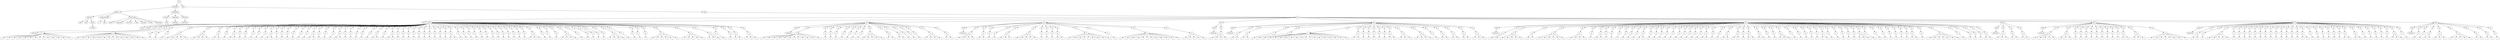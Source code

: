 digraph Tree {
	"t0" [label = "TEI"];
	"t1" [label = "teiHeader"];
	"t2" [label = "fileDesc"];
	"t3" [label = "titleStmt"];
	"t4" [label = "title"];
	"t5" [label = "title"];
	"t6" [label = "author"];
	"t7" [label = "surname"];
	"t8" [label = "publicationStmt"];
	"t9" [label = "p"];
	"t10" [label = "idno"];
	"t11" [label = "sourceDesc"];
	"t12" [label = "genre"];
	"t13" [label = "inspiration"];
	"t14" [label = "structure"];
	"t15" [label = "type"];
	"t16" [label = "periode"];
	"t17" [label = "taille"];
	"t18" [label = "permalien"];
	"t19" [label = "profileDesc"];
	"t20" [label = "creation"];
	"t21" [label = "date"];
	"t22" [label = "langUsage"];
	"t23" [label = "language"];
	"t24" [label = "textClass"];
	"t25" [label = "keywords"];
	"t26" [label = "term"];
	"t27" [label = "text"];
	"t28" [label = "body"];
	"t29" [label = "div1"];
	"t30" [label = "head"];
	"t31" [label = "div2"];
	"t32" [label = "head"];
	"t33" [label = "listPerson"];
	"t34" [label = "sp"];
	"t35" [label = "p"];
	"t36" [label = "s"];
	"t37" [label = "s"];
	"t38" [label = "s"];
	"t39" [label = "s"];
	"t40" [label = "s"];
	"t41" [label = "s"];
	"t42" [label = "s"];
	"t43" [label = "s"];
	"t44" [label = "s"];
	"t45" [label = "s"];
	"t46" [label = "s"];
	"t47" [label = "s"];
	"t48" [label = "s"];
	"t49" [label = "s"];
	"t50" [label = "sp"];
	"t51" [label = "p"];
	"t52" [label = "s"];
	"t53" [label = "s"];
	"t54" [label = "s"];
	"t55" [label = "s"];
	"t56" [label = "s"];
	"t57" [label = "s"];
	"t58" [label = "s"];
	"t59" [label = "s"];
	"t60" [label = "s"];
	"t61" [label = "s"];
	"t62" [label = "s"];
	"t63" [label = "s"];
	"t64" [label = "s"];
	"t65" [label = "s"];
	"t66" [label = "sp"];
	"t67" [label = "p"];
	"t68" [label = "s"];
	"t69" [label = "sp"];
	"t70" [label = "p"];
	"t71" [label = "s"];
	"t72" [label = "p"];
	"t73" [label = "s"];
	"t74" [label = "sp"];
	"t75" [label = "p"];
	"t76" [label = "s"];
	"t77" [label = "s"];
	"t78" [label = "s"];
	"t79" [label = "s"];
	"t80" [label = "s"];
	"t81" [label = "sp"];
	"t82" [label = "p"];
	"t83" [label = "s"];
	"t84" [label = "s"];
	"t85" [label = "s"];
	"t86" [label = "s"];
	"t87" [label = "sp"];
	"t88" [label = "p"];
	"t89" [label = "s"];
	"t90" [label = "s"];
	"t91" [label = "sp"];
	"t92" [label = "p"];
	"t93" [label = "s"];
	"t94" [label = "sp"];
	"t95" [label = "p"];
	"t96" [label = "s"];
	"t97" [label = "s"];
	"t98" [label = "sp"];
	"t99" [label = "p"];
	"t100" [label = "s"];
	"t101" [label = "sp"];
	"t102" [label = "p"];
	"t103" [label = "s"];
	"t104" [label = "sp"];
	"t105" [label = "p"];
	"t106" [label = "s"];
	"t107" [label = "sp"];
	"t108" [label = "p"];
	"t109" [label = "s"];
	"t110" [label = "sp"];
	"t111" [label = "p"];
	"t112" [label = "s"];
	"t113" [label = "sp"];
	"t114" [label = "p"];
	"t115" [label = "s"];
	"t116" [label = "s"];
	"t117" [label = "sp"];
	"t118" [label = "p"];
	"t119" [label = "s"];
	"t120" [label = "sp"];
	"t121" [label = "p"];
	"t122" [label = "s"];
	"t123" [label = "sp"];
	"t124" [label = "p"];
	"t125" [label = "s"];
	"t126" [label = "sp"];
	"t127" [label = "p"];
	"t128" [label = "s"];
	"t129" [label = "sp"];
	"t130" [label = "p"];
	"t131" [label = "s"];
	"t132" [label = "sp"];
	"t133" [label = "p"];
	"t134" [label = "s"];
	"t135" [label = "sp"];
	"t136" [label = "p"];
	"t137" [label = "s"];
	"t138" [label = "s"];
	"t139" [label = "sp"];
	"t140" [label = "p"];
	"t141" [label = "s"];
	"t142" [label = "sp"];
	"t143" [label = "p"];
	"t144" [label = "s"];
	"t145" [label = "sp"];
	"t146" [label = "p"];
	"t147" [label = "s"];
	"t148" [label = "sp"];
	"t149" [label = "p"];
	"t150" [label = "s"];
	"t151" [label = "s"];
	"t152" [label = "sp"];
	"t153" [label = "p"];
	"t154" [label = "s"];
	"t155" [label = "sp"];
	"t156" [label = "p"];
	"t157" [label = "s"];
	"t158" [label = "sp"];
	"t159" [label = "p"];
	"t160" [label = "s"];
	"t161" [label = "sp"];
	"t162" [label = "p"];
	"t163" [label = "s"];
	"t164" [label = "sp"];
	"t165" [label = "p"];
	"t166" [label = "s"];
	"t167" [label = "sp"];
	"t168" [label = "p"];
	"t169" [label = "s"];
	"t170" [label = "s"];
	"t171" [label = "sp"];
	"t172" [label = "p"];
	"t173" [label = "s"];
	"t174" [label = "sp"];
	"t175" [label = "p"];
	"t176" [label = "s"];
	"t177" [label = "s"];
	"t178" [label = "sp"];
	"t179" [label = "p"];
	"t180" [label = "s"];
	"t181" [label = "sp"];
	"t182" [label = "p"];
	"t183" [label = "s"];
	"t184" [label = "sp"];
	"t185" [label = "p"];
	"t186" [label = "s"];
	"t187" [label = "sp"];
	"t188" [label = "p"];
	"t189" [label = "s"];
	"t190" [label = "sp"];
	"t191" [label = "p"];
	"t192" [label = "s"];
	"t193" [label = "sp"];
	"t194" [label = "p"];
	"t195" [label = "s"];
	"t196" [label = "sp"];
	"t197" [label = "p"];
	"t198" [label = "s"];
	"t199" [label = "sp"];
	"t200" [label = "p"];
	"t201" [label = "s"];
	"t202" [label = "sp"];
	"t203" [label = "p"];
	"t204" [label = "s"];
	"t205" [label = "sp"];
	"t206" [label = "p"];
	"t207" [label = "s"];
	"t208" [label = "sp"];
	"t209" [label = "p"];
	"t210" [label = "s"];
	"t211" [label = "s"];
	"t212" [label = "sp"];
	"t213" [label = "p"];
	"t214" [label = "s"];
	"t215" [label = "sp"];
	"t216" [label = "p"];
	"t217" [label = "s"];
	"t218" [label = "sp"];
	"t219" [label = "p"];
	"t220" [label = "s"];
	"t221" [label = "sp"];
	"t222" [label = "p"];
	"t223" [label = "s"];
	"t224" [label = "sp"];
	"t225" [label = "p"];
	"t226" [label = "s"];
	"t227" [label = "sp"];
	"t228" [label = "p"];
	"t229" [label = "s"];
	"t230" [label = "sp"];
	"t231" [label = "p"];
	"t232" [label = "s"];
	"t233" [label = "sp"];
	"t234" [label = "p"];
	"t235" [label = "s"];
	"t236" [label = "sp"];
	"t237" [label = "p"];
	"t238" [label = "s"];
	"t239" [label = "sp"];
	"t240" [label = "p"];
	"t241" [label = "s"];
	"t242" [label = "sp"];
	"t243" [label = "p"];
	"t244" [label = "s"];
	"t245" [label = "sp"];
	"t246" [label = "p"];
	"t247" [label = "s"];
	"t248" [label = "sp"];
	"t249" [label = "p"];
	"t250" [label = "s"];
	"t251" [label = "sp"];
	"t252" [label = "p"];
	"t253" [label = "s"];
	"t254" [label = "s"];
	"t255" [label = "s"];
	"t256" [label = "sp"];
	"t257" [label = "p"];
	"t258" [label = "s"];
	"t259" [label = "sp"];
	"t260" [label = "p"];
	"t261" [label = "s"];
	"t262" [label = "sp"];
	"t263" [label = "p"];
	"t264" [label = "s"];
	"t265" [label = "sp"];
	"t266" [label = "p"];
	"t267" [label = "s"];
	"t268" [label = "s"];
	"t269" [label = "s"];
	"t270" [label = "s"];
	"t271" [label = "sp"];
	"t272" [label = "p"];
	"t273" [label = "s"];
	"t274" [label = "sp"];
	"t275" [label = "p"];
	"t276" [label = "s"];
	"t277" [label = "sp"];
	"t278" [label = "p"];
	"t279" [label = "s"];
	"t280" [label = "sp"];
	"t281" [label = "p"];
	"t282" [label = "s"];
	"t283" [label = "sp"];
	"t284" [label = "p"];
	"t285" [label = "s"];
	"t286" [label = "sp"];
	"t287" [label = "p"];
	"t288" [label = "s"];
	"t289" [label = "s"];
	"t290" [label = "s"];
	"t291" [label = "s"];
	"t292" [label = "sp"];
	"t293" [label = "p"];
	"t294" [label = "s"];
	"t295" [label = "sp"];
	"t296" [label = "p"];
	"t297" [label = "s"];
	"t298" [label = "sp"];
	"t299" [label = "p"];
	"t300" [label = "s"];
	"t301" [label = "sp"];
	"t302" [label = "p"];
	"t303" [label = "s"];
	"t304" [label = "sp"];
	"t305" [label = "p"];
	"t306" [label = "s"];
	"t307" [label = "s"];
	"t308" [label = "s"];
	"t309" [label = "s"];
	"t310" [label = "s"];
	"t311" [label = "s"];
	"t312" [label = "sp"];
	"t313" [label = "p"];
	"t314" [label = "s"];
	"t315" [label = "s"];
	"t316" [label = "s"];
	"t317" [label = "s"];
	"t318" [label = "s"];
	"t319" [label = "sp"];
	"t320" [label = "p"];
	"t321" [label = "s"];
	"t322" [label = "s"];
	"t323" [label = "s"];
	"t324" [label = "sp"];
	"t325" [label = "p"];
	"t326" [label = "s"];
	"t327" [label = "sp"];
	"t328" [label = "p"];
	"t329" [label = "s"];
	"t330" [label = "sp"];
	"t331" [label = "p"];
	"t332" [label = "s"];
	"t333" [label = "s"];
	"t334" [label = "sp"];
	"t335" [label = "p"];
	"t336" [label = "s"];
	"t337" [label = "s"];
	"t338" [label = "s"];
	"t339" [label = "div2"];
	"t340" [label = "head"];
	"t341" [label = "listPerson"];
	"t342" [label = "sp"];
	"t343" [label = "p"];
	"t344" [label = "s"];
	"t345" [label = "s"];
	"t346" [label = "s"];
	"t347" [label = "s"];
	"t348" [label = "s"];
	"t349" [label = "s"];
	"t350" [label = "s"];
	"t351" [label = "s"];
	"t352" [label = "s"];
	"t353" [label = "s"];
	"t354" [label = "s"];
	"t355" [label = "s"];
	"t356" [label = "sp"];
	"t357" [label = "p"];
	"t358" [label = "s"];
	"t359" [label = "sp"];
	"t360" [label = "p"];
	"t361" [label = "s"];
	"t362" [label = "sp"];
	"t363" [label = "p"];
	"t364" [label = "s"];
	"t365" [label = "sp"];
	"t366" [label = "p"];
	"t367" [label = "s"];
	"t368" [label = "sp"];
	"t369" [label = "p"];
	"t370" [label = "s"];
	"t371" [label = "sp"];
	"t372" [label = "p"];
	"t373" [label = "s"];
	"t374" [label = "sp"];
	"t375" [label = "p"];
	"t376" [label = "s"];
	"t377" [label = "sp"];
	"t378" [label = "p"];
	"t379" [label = "s"];
	"t380" [label = "s"];
	"t381" [label = "s"];
	"t382" [label = "s"];
	"t383" [label = "s"];
	"t384" [label = "sp"];
	"t385" [label = "p"];
	"t386" [label = "s"];
	"t387" [label = "s"];
	"t388" [label = "sp"];
	"t389" [label = "p"];
	"t390" [label = "s"];
	"t391" [label = "s"];
	"t392" [label = "sp"];
	"t393" [label = "p"];
	"t394" [label = "s"];
	"t395" [label = "sp"];
	"t396" [label = "p"];
	"t397" [label = "s"];
	"t398" [label = "sp"];
	"t399" [label = "p"];
	"t400" [label = "s"];
	"t401" [label = "sp"];
	"t402" [label = "p"];
	"t403" [label = "s"];
	"t404" [label = "s"];
	"t405" [label = "s"];
	"t406" [label = "s"];
	"t407" [label = "sp"];
	"t408" [label = "p"];
	"t409" [label = "s"];
	"t410" [label = "s"];
	"t411" [label = "div2"];
	"t412" [label = "head"];
	"t413" [label = "listPerson"];
	"t414" [label = "sp"];
	"t415" [label = "p"];
	"t416" [label = "s"];
	"t417" [label = "s"];
	"t418" [label = "s"];
	"t419" [label = "s"];
	"t420" [label = "sp"];
	"t421" [label = "p"];
	"t422" [label = "s"];
	"t423" [label = "s"];
	"t424" [label = "sp"];
	"t425" [label = "p"];
	"t426" [label = "s"];
	"t427" [label = "sp"];
	"t428" [label = "p"];
	"t429" [label = "s"];
	"t430" [label = "sp"];
	"t431" [label = "p"];
	"t432" [label = "s"];
	"t433" [label = "s"];
	"t434" [label = "s"];
	"t435" [label = "sp"];
	"t436" [label = "p"];
	"t437" [label = "s"];
	"t438" [label = "s"];
	"t439" [label = "s"];
	"t440" [label = "s"];
	"t441" [label = "s"];
	"t442" [label = "sp"];
	"t443" [label = "p"];
	"t444" [label = "s"];
	"t445" [label = "sp"];
	"t446" [label = "p"];
	"t447" [label = "s"];
	"t448" [label = "sp"];
	"t449" [label = "p"];
	"t450" [label = "s"];
	"t451" [label = "sp"];
	"t452" [label = "p"];
	"t453" [label = "s"];
	"t454" [label = "s"];
	"t455" [label = "sp"];
	"t456" [label = "p"];
	"t457" [label = "s"];
	"t458" [label = "s"];
	"t459" [label = "s"];
	"t460" [label = "s"];
	"t461" [label = "s"];
	"t462" [label = "s"];
	"t463" [label = "s"];
	"t464" [label = "s"];
	"t465" [label = "s"];
	"t466" [label = "sp"];
	"t467" [label = "p"];
	"t468" [label = "s"];
	"t469" [label = "sp"];
	"t470" [label = "p"];
	"t471" [label = "s"];
	"t472" [label = "s"];
	"t473" [label = "s"];
	"t474" [label = "s"];
	"t475" [label = "s"];
	"t476" [label = "s"];
	"t477" [label = "s"];
	"t478" [label = "s"];
	"t479" [label = "s"];
	"t480" [label = "s"];
	"t481" [label = "s"];
	"t482" [label = "s"];
	"t483" [label = "sp"];
	"t484" [label = "p"];
	"t485" [label = "s"];
	"t486" [label = "s"];
	"t487" [label = "s"];
	"t488" [label = "s"];
	"t489" [label = "s"];
	"t490" [label = "div2"];
	"t491" [label = "head"];
	"t492" [label = "listPerson"];
	"t493" [label = "sp"];
	"t494" [label = "p"];
	"t495" [label = "s"];
	"t496" [label = "s"];
	"t497" [label = "s"];
	"t498" [label = "s"];
	"t499" [label = "div2"];
	"t500" [label = "head"];
	"t501" [label = "listPerson"];
	"t502" [label = "sp"];
	"t503" [label = "p"];
	"t504" [label = "s"];
	"t505" [label = "s"];
	"t506" [label = "sp"];
	"t507" [label = "p"];
	"t508" [label = "s"];
	"t509" [label = "s"];
	"t510" [label = "sp"];
	"t511" [label = "p"];
	"t512" [label = "s"];
	"t513" [label = "sp"];
	"t514" [label = "p"];
	"t515" [label = "s"];
	"t516" [label = "sp"];
	"t517" [label = "p"];
	"t518" [label = "s"];
	"t519" [label = "s"];
	"t520" [label = "s"];
	"t521" [label = "s"];
	"t522" [label = "s"];
	"t523" [label = "s"];
	"t524" [label = "s"];
	"t525" [label = "s"];
	"t526" [label = "s"];
	"t527" [label = "s"];
	"t528" [label = "s"];
	"t529" [label = "s"];
	"t530" [label = "s"];
	"t531" [label = "s"];
	"t532" [label = "s"];
	"t533" [label = "s"];
	"t534" [label = "s"];
	"t535" [label = "sp"];
	"t536" [label = "p"];
	"t537" [label = "s"];
	"t538" [label = "s"];
	"t539" [label = "sp"];
	"t540" [label = "p"];
	"t541" [label = "s"];
	"t542" [label = "sp"];
	"t543" [label = "p"];
	"t544" [label = "s"];
	"t545" [label = "sp"];
	"t546" [label = "p"];
	"t547" [label = "s"];
	"t548" [label = "sp"];
	"t549" [label = "p"];
	"t550" [label = "s"];
	"t551" [label = "sp"];
	"t552" [label = "p"];
	"t553" [label = "s"];
	"t554" [label = "sp"];
	"t555" [label = "p"];
	"t556" [label = "s"];
	"t557" [label = "s"];
	"t558" [label = "sp"];
	"t559" [label = "p"];
	"t560" [label = "s"];
	"t561" [label = "s"];
	"t562" [label = "s"];
	"t563" [label = "sp"];
	"t564" [label = "p"];
	"t565" [label = "s"];
	"t566" [label = "s"];
	"t567" [label = "s"];
	"t568" [label = "s"];
	"t569" [label = "sp"];
	"t570" [label = "p"];
	"t571" [label = "s"];
	"t572" [label = "sp"];
	"t573" [label = "p"];
	"t574" [label = "s"];
	"t575" [label = "s"];
	"t576" [label = "sp"];
	"t577" [label = "p"];
	"t578" [label = "s"];
	"t579" [label = "s"];
	"t580" [label = "sp"];
	"t581" [label = "p"];
	"t582" [label = "s"];
	"t583" [label = "s"];
	"t584" [label = "sp"];
	"t585" [label = "p"];
	"t586" [label = "s"];
	"t587" [label = "s"];
	"t588" [label = "s"];
	"t589" [label = "div2"];
	"t590" [label = "head"];
	"t591" [label = "listPerson"];
	"t592" [label = "sp"];
	"t593" [label = "p"];
	"t594" [label = "s"];
	"t595" [label = "s"];
	"t596" [label = "sp"];
	"t597" [label = "p"];
	"t598" [label = "s"];
	"t599" [label = "s"];
	"t600" [label = "s"];
	"t601" [label = "s"];
	"t602" [label = "s"];
	"t603" [label = "sp"];
	"t604" [label = "p"];
	"t605" [label = "s"];
	"t606" [label = "s"];
	"t607" [label = "sp"];
	"t608" [label = "p"];
	"t609" [label = "s"];
	"t610" [label = "s"];
	"t611" [label = "s"];
	"t612" [label = "s"];
	"t613" [label = "s"];
	"t614" [label = "s"];
	"t615" [label = "sp"];
	"t616" [label = "p"];
	"t617" [label = "s"];
	"t618" [label = "s"];
	"t619" [label = "s"];
	"t620" [label = "s"];
	"t621" [label = "sp"];
	"t622" [label = "p"];
	"t623" [label = "s"];
	"t624" [label = "sp"];
	"t625" [label = "p"];
	"t626" [label = "s"];
	"t627" [label = "s"];
	"t628" [label = "sp"];
	"t629" [label = "p"];
	"t630" [label = "s"];
	"t631" [label = "sp"];
	"t632" [label = "p"];
	"t633" [label = "s"];
	"t634" [label = "sp"];
	"t635" [label = "p"];
	"t636" [label = "s"];
	"t637" [label = "sp"];
	"t638" [label = "p"];
	"t639" [label = "s"];
	"t640" [label = "sp"];
	"t641" [label = "p"];
	"t642" [label = "s"];
	"t643" [label = "sp"];
	"t644" [label = "p"];
	"t645" [label = "s"];
	"t646" [label = "sp"];
	"t647" [label = "p"];
	"t648" [label = "s"];
	"t649" [label = "s"];
	"t650" [label = "sp"];
	"t651" [label = "p"];
	"t652" [label = "s"];
	"t653" [label = "sp"];
	"t654" [label = "p"];
	"t655" [label = "s"];
	"t656" [label = "sp"];
	"t657" [label = "p"];
	"t658" [label = "s"];
	"t659" [label = "sp"];
	"t660" [label = "p"];
	"t661" [label = "s"];
	"t662" [label = "sp"];
	"t663" [label = "p"];
	"t664" [label = "s"];
	"t665" [label = "sp"];
	"t666" [label = "p"];
	"t667" [label = "s"];
	"t668" [label = "sp"];
	"t669" [label = "p"];
	"t670" [label = "s"];
	"t671" [label = "sp"];
	"t672" [label = "p"];
	"t673" [label = "s"];
	"t674" [label = "sp"];
	"t675" [label = "p"];
	"t676" [label = "s"];
	"t677" [label = "sp"];
	"t678" [label = "p"];
	"t679" [label = "s"];
	"t680" [label = "sp"];
	"t681" [label = "p"];
	"t682" [label = "s"];
	"t683" [label = "s"];
	"t684" [label = "sp"];
	"t685" [label = "p"];
	"t686" [label = "s"];
	"t687" [label = "sp"];
	"t688" [label = "p"];
	"t689" [label = "s"];
	"t690" [label = "sp"];
	"t691" [label = "p"];
	"t692" [label = "s"];
	"t693" [label = "s"];
	"t694" [label = "sp"];
	"t695" [label = "p"];
	"t696" [label = "s"];
	"t697" [label = "s"];
	"t698" [label = "sp"];
	"t699" [label = "p"];
	"t700" [label = "s"];
	"t701" [label = "sp"];
	"t702" [label = "p"];
	"t703" [label = "s"];
	"t704" [label = "s"];
	"t705" [label = "sp"];
	"t706" [label = "p"];
	"t707" [label = "s"];
	"t708" [label = "s"];
	"t709" [label = "sp"];
	"t710" [label = "p"];
	"t711" [label = "s"];
	"t712" [label = "sp"];
	"t713" [label = "p"];
	"t714" [label = "s"];
	"t715" [label = "sp"];
	"t716" [label = "p"];
	"t717" [label = "s"];
	"t718" [label = "s"];
	"t719" [label = "s"];
	"t720" [label = "sp"];
	"t721" [label = "p"];
	"t722" [label = "s"];
	"t723" [label = "sp"];
	"t724" [label = "p"];
	"t725" [label = "s"];
	"t726" [label = "sp"];
	"t727" [label = "p"];
	"t728" [label = "s"];
	"t729" [label = "sp"];
	"t730" [label = "p"];
	"t731" [label = "s"];
	"t732" [label = "sp"];
	"t733" [label = "p"];
	"t734" [label = "s"];
	"t735" [label = "sp"];
	"t736" [label = "p"];
	"t737" [label = "s"];
	"t738" [label = "s"];
	"t739" [label = "sp"];
	"t740" [label = "p"];
	"t741" [label = "s"];
	"t742" [label = "sp"];
	"t743" [label = "p"];
	"t744" [label = "s"];
	"t745" [label = "sp"];
	"t746" [label = "p"];
	"t747" [label = "s"];
	"t748" [label = "sp"];
	"t749" [label = "p"];
	"t750" [label = "s"];
	"t751" [label = "sp"];
	"t752" [label = "p"];
	"t753" [label = "s"];
	"t754" [label = "sp"];
	"t755" [label = "p"];
	"t756" [label = "s"];
	"t757" [label = "s"];
	"t758" [label = "s"];
	"t759" [label = "sp"];
	"t760" [label = "p"];
	"t761" [label = "s"];
	"t762" [label = "sp"];
	"t763" [label = "p"];
	"t764" [label = "s"];
	"t765" [label = "sp"];
	"t766" [label = "p"];
	"t767" [label = "s"];
	"t768" [label = "sp"];
	"t769" [label = "p"];
	"t770" [label = "s"];
	"t771" [label = "sp"];
	"t772" [label = "p"];
	"t773" [label = "s"];
	"t774" [label = "sp"];
	"t775" [label = "p"];
	"t776" [label = "s"];
	"t777" [label = "sp"];
	"t778" [label = "p"];
	"t779" [label = "s"];
	"t780" [label = "sp"];
	"t781" [label = "p"];
	"t782" [label = "s"];
	"t783" [label = "s"];
	"t784" [label = "sp"];
	"t785" [label = "p"];
	"t786" [label = "s"];
	"t787" [label = "sp"];
	"t788" [label = "p"];
	"t789" [label = "s"];
	"t790" [label = "s"];
	"t791" [label = "s"];
	"t792" [label = "s"];
	"t793" [label = "s"];
	"t794" [label = "s"];
	"t795" [label = "s"];
	"t796" [label = "sp"];
	"t797" [label = "p"];
	"t798" [label = "s"];
	"t799" [label = "sp"];
	"t800" [label = "p"];
	"t801" [label = "s"];
	"t802" [label = "sp"];
	"t803" [label = "p"];
	"t804" [label = "s"];
	"t805" [label = "sp"];
	"t806" [label = "p"];
	"t807" [label = "s"];
	"t808" [label = "sp"];
	"t809" [label = "p"];
	"t810" [label = "s"];
	"t811" [label = "s"];
	"t812" [label = "div2"];
	"t813" [label = "head"];
	"t814" [label = "listPerson"];
	"t815" [label = "sp"];
	"t816" [label = "p"];
	"t817" [label = "s"];
	"t818" [label = "s"];
	"t819" [label = "s"];
	"t820" [label = "sp"];
	"t821" [label = "p"];
	"t822" [label = "s"];
	"t823" [label = "s"];
	"t824" [label = "sp"];
	"t825" [label = "p"];
	"t826" [label = "s"];
	"t827" [label = "s"];
	"t828" [label = "div2"];
	"t829" [label = "head"];
	"t830" [label = "listPerson"];
	"t831" [label = "sp"];
	"t832" [label = "p"];
	"t833" [label = "s"];
	"t834" [label = "s"];
	"t835" [label = "s"];
	"t836" [label = "s"];
	"t837" [label = "s"];
	"t838" [label = "sp"];
	"t839" [label = "p"];
	"t840" [label = "s"];
	"t841" [label = "s"];
	"t842" [label = "s"];
	"t843" [label = "sp"];
	"t844" [label = "p"];
	"t845" [label = "s"];
	"t846" [label = "sp"];
	"t847" [label = "p"];
	"t848" [label = "s"];
	"t849" [label = "sp"];
	"t850" [label = "p"];
	"t851" [label = "s"];
	"t852" [label = "sp"];
	"t853" [label = "p"];
	"t854" [label = "s"];
	"t855" [label = "sp"];
	"t856" [label = "p"];
	"t857" [label = "s"];
	"t858" [label = "sp"];
	"t859" [label = "p"];
	"t860" [label = "s"];
	"t861" [label = "sp"];
	"t862" [label = "p"];
	"t863" [label = "s"];
	"t864" [label = "sp"];
	"t865" [label = "p"];
	"t866" [label = "s"];
	"t867" [label = "sp"];
	"t868" [label = "p"];
	"t869" [label = "s"];
	"t870" [label = "sp"];
	"t871" [label = "p"];
	"t872" [label = "s"];
	"t873" [label = "s"];
	"t874" [label = "sp"];
	"t875" [label = "p"];
	"t876" [label = "s"];
	"t877" [label = "s"];
	"t878" [label = "s"];
	"t879" [label = "sp"];
	"t880" [label = "p"];
	"t881" [label = "s"];
	"t882" [label = "s"];
	"t883" [label = "s"];
	"t884" [label = "s"];
	"t885" [label = "s"];
	"t886" [label = "s"];
	"t887" [label = "s"];
	"t888" [label = "s"];
	"t889" [label = "div2"];
	"t890" [label = "head"];
	"t891" [label = "listPerson"];
	"t892" [label = "sp"];
	"t893" [label = "p"];
	"t894" [label = "s"];
	"t895" [label = "s"];
	"t896" [label = "sp"];
	"t897" [label = "p"];
	"t898" [label = "s"];
	"t899" [label = "sp"];
	"t900" [label = "p"];
	"t901" [label = "s"];
	"t902" [label = "s"];
	"t903" [label = "s"];
	"t904" [label = "s"];
	"t905" [label = "s"];
	"t906" [label = "sp"];
	"t907" [label = "p"];
	"t908" [label = "s"];
	"t909" [label = "sp"];
	"t910" [label = "p"];
	"t911" [label = "s"];
	"t912" [label = "sp"];
	"t913" [label = "p"];
	"t914" [label = "s"];
	"t915" [label = "sp"];
	"t916" [label = "p"];
	"t917" [label = "s"];
	"t918" [label = "sp"];
	"t919" [label = "p"];
	"t920" [label = "s"];
	"t921" [label = "sp"];
	"t922" [label = "p"];
	"t923" [label = "s"];
	"t924" [label = "sp"];
	"t925" [label = "p"];
	"t926" [label = "s"];
	"t927" [label = "sp"];
	"t928" [label = "p"];
	"t929" [label = "s"];
	"t930" [label = "sp"];
	"t931" [label = "p"];
	"t932" [label = "s"];
	"t933" [label = "sp"];
	"t934" [label = "p"];
	"t935" [label = "s"];
	"t936" [label = "sp"];
	"t937" [label = "p"];
	"t938" [label = "s"];
	"t939" [label = "sp"];
	"t940" [label = "p"];
	"t941" [label = "s"];
	"t942" [label = "sp"];
	"t943" [label = "p"];
	"t944" [label = "s"];
	"t945" [label = "sp"];
	"t946" [label = "p"];
	"t947" [label = "s"];
	"t948" [label = "s"];
	"t949" [label = "sp"];
	"t950" [label = "p"];
	"t951" [label = "s"];
	"t952" [label = "sp"];
	"t953" [label = "p"];
	"t954" [label = "s"];
	"t955" [label = "sp"];
	"t956" [label = "p"];
	"t957" [label = "s"];
	"t958" [label = "sp"];
	"t959" [label = "p"];
	"t960" [label = "s"];
	"t961" [label = "sp"];
	"t962" [label = "p"];
	"t963" [label = "s"];
	"t964" [label = "sp"];
	"t965" [label = "p"];
	"t966" [label = "s"];
	"t967" [label = "sp"];
	"t968" [label = "p"];
	"t969" [label = "s"];
	"t970" [label = "s"];
	"t971" [label = "sp"];
	"t972" [label = "p"];
	"t973" [label = "s"];
	"t974" [label = "s"];
	"t975" [label = "sp"];
	"t976" [label = "p"];
	"t977" [label = "s"];
	"t978" [label = "sp"];
	"t979" [label = "p"];
	"t980" [label = "s"];
	"t981" [label = "sp"];
	"t982" [label = "p"];
	"t983" [label = "s"];
	"t984" [label = "sp"];
	"t985" [label = "p"];
	"t986" [label = "s"];
	"t987" [label = "sp"];
	"t988" [label = "p"];
	"t989" [label = "s"];
	"t990" [label = "sp"];
	"t991" [label = "p"];
	"t992" [label = "s"];
	"t993" [label = "s"];
	"t994" [label = "s"];
	"t995" [label = "sp"];
	"t996" [label = "p"];
	"t997" [label = "s"];
	"t998" [label = "div2"];
	"t999" [label = "head"];
	"t1000" [label = "listPerson"];
	"t1001" [label = "sp"];
	"t1002" [label = "p"];
	"t1003" [label = "s"];
	"t1004" [label = "sp"];
	"t1005" [label = "p"];
	"t1006" [label = "s"];
	"t1007" [label = "sp"];
	"t1008" [label = "p"];
	"t1009" [label = "s"];
	"t1010" [label = "s"];
	"t1011" [label = "sp"];
	"t1012" [label = "p"];
	"t1013" [label = "s"];
	"t1014" [label = "s"];
	"t1015" [label = "s"];
	"t1016" [label = "sp"];
	"t1017" [label = "p"];
	"t1018" [label = "s"];
	"t1019" [label = "s"];
	"t1020" [label = "s"];
	"t1021" [label = "s"];
	"t1022" [label = "s"];
	"t1023" [label = "sp"];
	"t1024" [label = "p"];
	"t1025" [label = "s"];
	"t1026" [label = "s"];
	"t1027" [label = "sp"];
	"t1028" [label = "p"];
	"t1029" [label = "s"];
	"t1030" [label = "s"];
	"t1031" [label = "sp"];
	"t1032" [label = "p"];
	"t1033" [label = "s"];
	"t0" -> "t1";
	"t1" -> "t2";
	"t2" -> "t3";
	"t3" -> "t4";
	"t3" -> "t5";
	"t3" -> "t6";
	"t6" -> "t7";
	"t2" -> "t8";
	"t8" -> "t9";
	"t8" -> "t10";
	"t2" -> "t11";
	"t11" -> "t12";
	"t11" -> "t13";
	"t11" -> "t14";
	"t11" -> "t15";
	"t11" -> "t16";
	"t11" -> "t17";
	"t11" -> "t18";
	"t1" -> "t19";
	"t19" -> "t20";
	"t20" -> "t21";
	"t19" -> "t22";
	"t22" -> "t23";
	"t19" -> "t24";
	"t24" -> "t25";
	"t25" -> "t26";
	"t0" -> "t27";
	"t27" -> "t28";
	"t28" -> "t29";
	"t29" -> "t30";
	"t29" -> "t31";
	"t31" -> "t32";
	"t32" -> "t33";
	"t31" -> "t34";
	"t34" -> "t35";
	"t35" -> "t36";
	"t35" -> "t37";
	"t35" -> "t38";
	"t35" -> "t39";
	"t35" -> "t40";
	"t35" -> "t41";
	"t35" -> "t42";
	"t35" -> "t43";
	"t35" -> "t44";
	"t35" -> "t45";
	"t35" -> "t46";
	"t35" -> "t47";
	"t35" -> "t48";
	"t35" -> "t49";
	"t31" -> "t50";
	"t50" -> "t51";
	"t51" -> "t52";
	"t51" -> "t53";
	"t51" -> "t54";
	"t51" -> "t55";
	"t51" -> "t56";
	"t51" -> "t57";
	"t51" -> "t58";
	"t51" -> "t59";
	"t51" -> "t60";
	"t51" -> "t61";
	"t51" -> "t62";
	"t51" -> "t63";
	"t51" -> "t64";
	"t51" -> "t65";
	"t31" -> "t66";
	"t66" -> "t67";
	"t67" -> "t68";
	"t31" -> "t69";
	"t69" -> "t70";
	"t70" -> "t71";
	"t69" -> "t72";
	"t72" -> "t73";
	"t31" -> "t74";
	"t74" -> "t75";
	"t75" -> "t76";
	"t75" -> "t77";
	"t75" -> "t78";
	"t75" -> "t79";
	"t75" -> "t80";
	"t31" -> "t81";
	"t81" -> "t82";
	"t82" -> "t83";
	"t82" -> "t84";
	"t82" -> "t85";
	"t82" -> "t86";
	"t31" -> "t87";
	"t87" -> "t88";
	"t88" -> "t89";
	"t88" -> "t90";
	"t31" -> "t91";
	"t91" -> "t92";
	"t92" -> "t93";
	"t31" -> "t94";
	"t94" -> "t95";
	"t95" -> "t96";
	"t95" -> "t97";
	"t31" -> "t98";
	"t98" -> "t99";
	"t99" -> "t100";
	"t31" -> "t101";
	"t101" -> "t102";
	"t102" -> "t103";
	"t31" -> "t104";
	"t104" -> "t105";
	"t105" -> "t106";
	"t31" -> "t107";
	"t107" -> "t108";
	"t108" -> "t109";
	"t31" -> "t110";
	"t110" -> "t111";
	"t111" -> "t112";
	"t31" -> "t113";
	"t113" -> "t114";
	"t114" -> "t115";
	"t114" -> "t116";
	"t31" -> "t117";
	"t117" -> "t118";
	"t118" -> "t119";
	"t31" -> "t120";
	"t120" -> "t121";
	"t121" -> "t122";
	"t31" -> "t123";
	"t123" -> "t124";
	"t124" -> "t125";
	"t31" -> "t126";
	"t126" -> "t127";
	"t127" -> "t128";
	"t31" -> "t129";
	"t129" -> "t130";
	"t130" -> "t131";
	"t31" -> "t132";
	"t132" -> "t133";
	"t133" -> "t134";
	"t31" -> "t135";
	"t135" -> "t136";
	"t136" -> "t137";
	"t136" -> "t138";
	"t31" -> "t139";
	"t139" -> "t140";
	"t140" -> "t141";
	"t31" -> "t142";
	"t142" -> "t143";
	"t143" -> "t144";
	"t31" -> "t145";
	"t145" -> "t146";
	"t146" -> "t147";
	"t31" -> "t148";
	"t148" -> "t149";
	"t149" -> "t150";
	"t149" -> "t151";
	"t31" -> "t152";
	"t152" -> "t153";
	"t153" -> "t154";
	"t31" -> "t155";
	"t155" -> "t156";
	"t156" -> "t157";
	"t31" -> "t158";
	"t158" -> "t159";
	"t159" -> "t160";
	"t31" -> "t161";
	"t161" -> "t162";
	"t162" -> "t163";
	"t31" -> "t164";
	"t164" -> "t165";
	"t165" -> "t166";
	"t31" -> "t167";
	"t167" -> "t168";
	"t168" -> "t169";
	"t168" -> "t170";
	"t31" -> "t171";
	"t171" -> "t172";
	"t172" -> "t173";
	"t31" -> "t174";
	"t174" -> "t175";
	"t175" -> "t176";
	"t175" -> "t177";
	"t31" -> "t178";
	"t178" -> "t179";
	"t179" -> "t180";
	"t31" -> "t181";
	"t181" -> "t182";
	"t182" -> "t183";
	"t31" -> "t184";
	"t184" -> "t185";
	"t185" -> "t186";
	"t31" -> "t187";
	"t187" -> "t188";
	"t188" -> "t189";
	"t31" -> "t190";
	"t190" -> "t191";
	"t191" -> "t192";
	"t31" -> "t193";
	"t193" -> "t194";
	"t194" -> "t195";
	"t31" -> "t196";
	"t196" -> "t197";
	"t197" -> "t198";
	"t31" -> "t199";
	"t199" -> "t200";
	"t200" -> "t201";
	"t31" -> "t202";
	"t202" -> "t203";
	"t203" -> "t204";
	"t31" -> "t205";
	"t205" -> "t206";
	"t206" -> "t207";
	"t31" -> "t208";
	"t208" -> "t209";
	"t209" -> "t210";
	"t209" -> "t211";
	"t31" -> "t212";
	"t212" -> "t213";
	"t213" -> "t214";
	"t31" -> "t215";
	"t215" -> "t216";
	"t216" -> "t217";
	"t31" -> "t218";
	"t218" -> "t219";
	"t219" -> "t220";
	"t31" -> "t221";
	"t221" -> "t222";
	"t222" -> "t223";
	"t31" -> "t224";
	"t224" -> "t225";
	"t225" -> "t226";
	"t31" -> "t227";
	"t227" -> "t228";
	"t228" -> "t229";
	"t31" -> "t230";
	"t230" -> "t231";
	"t231" -> "t232";
	"t31" -> "t233";
	"t233" -> "t234";
	"t234" -> "t235";
	"t31" -> "t236";
	"t236" -> "t237";
	"t237" -> "t238";
	"t31" -> "t239";
	"t239" -> "t240";
	"t240" -> "t241";
	"t31" -> "t242";
	"t242" -> "t243";
	"t243" -> "t244";
	"t31" -> "t245";
	"t245" -> "t246";
	"t246" -> "t247";
	"t31" -> "t248";
	"t248" -> "t249";
	"t249" -> "t250";
	"t31" -> "t251";
	"t251" -> "t252";
	"t252" -> "t253";
	"t252" -> "t254";
	"t252" -> "t255";
	"t31" -> "t256";
	"t256" -> "t257";
	"t257" -> "t258";
	"t31" -> "t259";
	"t259" -> "t260";
	"t260" -> "t261";
	"t31" -> "t262";
	"t262" -> "t263";
	"t263" -> "t264";
	"t31" -> "t265";
	"t265" -> "t266";
	"t266" -> "t267";
	"t266" -> "t268";
	"t266" -> "t269";
	"t266" -> "t270";
	"t31" -> "t271";
	"t271" -> "t272";
	"t272" -> "t273";
	"t31" -> "t274";
	"t274" -> "t275";
	"t275" -> "t276";
	"t31" -> "t277";
	"t277" -> "t278";
	"t278" -> "t279";
	"t31" -> "t280";
	"t280" -> "t281";
	"t281" -> "t282";
	"t31" -> "t283";
	"t283" -> "t284";
	"t284" -> "t285";
	"t31" -> "t286";
	"t286" -> "t287";
	"t287" -> "t288";
	"t287" -> "t289";
	"t287" -> "t290";
	"t287" -> "t291";
	"t31" -> "t292";
	"t292" -> "t293";
	"t293" -> "t294";
	"t31" -> "t295";
	"t295" -> "t296";
	"t296" -> "t297";
	"t31" -> "t298";
	"t298" -> "t299";
	"t299" -> "t300";
	"t31" -> "t301";
	"t301" -> "t302";
	"t302" -> "t303";
	"t31" -> "t304";
	"t304" -> "t305";
	"t305" -> "t306";
	"t305" -> "t307";
	"t305" -> "t308";
	"t305" -> "t309";
	"t305" -> "t310";
	"t305" -> "t311";
	"t31" -> "t312";
	"t312" -> "t313";
	"t313" -> "t314";
	"t313" -> "t315";
	"t313" -> "t316";
	"t313" -> "t317";
	"t313" -> "t318";
	"t31" -> "t319";
	"t319" -> "t320";
	"t320" -> "t321";
	"t320" -> "t322";
	"t320" -> "t323";
	"t31" -> "t324";
	"t324" -> "t325";
	"t325" -> "t326";
	"t31" -> "t327";
	"t327" -> "t328";
	"t328" -> "t329";
	"t31" -> "t330";
	"t330" -> "t331";
	"t331" -> "t332";
	"t331" -> "t333";
	"t31" -> "t334";
	"t334" -> "t335";
	"t335" -> "t336";
	"t335" -> "t337";
	"t335" -> "t338";
	"t29" -> "t339";
	"t339" -> "t340";
	"t340" -> "t341";
	"t339" -> "t342";
	"t342" -> "t343";
	"t343" -> "t344";
	"t343" -> "t345";
	"t343" -> "t346";
	"t343" -> "t347";
	"t343" -> "t348";
	"t343" -> "t349";
	"t343" -> "t350";
	"t343" -> "t351";
	"t343" -> "t352";
	"t343" -> "t353";
	"t343" -> "t354";
	"t343" -> "t355";
	"t339" -> "t356";
	"t356" -> "t357";
	"t357" -> "t358";
	"t339" -> "t359";
	"t359" -> "t360";
	"t360" -> "t361";
	"t339" -> "t362";
	"t362" -> "t363";
	"t363" -> "t364";
	"t339" -> "t365";
	"t365" -> "t366";
	"t366" -> "t367";
	"t339" -> "t368";
	"t368" -> "t369";
	"t369" -> "t370";
	"t339" -> "t371";
	"t371" -> "t372";
	"t372" -> "t373";
	"t339" -> "t374";
	"t374" -> "t375";
	"t375" -> "t376";
	"t339" -> "t377";
	"t377" -> "t378";
	"t378" -> "t379";
	"t378" -> "t380";
	"t378" -> "t381";
	"t378" -> "t382";
	"t378" -> "t383";
	"t339" -> "t384";
	"t384" -> "t385";
	"t385" -> "t386";
	"t385" -> "t387";
	"t339" -> "t388";
	"t388" -> "t389";
	"t389" -> "t390";
	"t389" -> "t391";
	"t339" -> "t392";
	"t392" -> "t393";
	"t393" -> "t394";
	"t339" -> "t395";
	"t395" -> "t396";
	"t396" -> "t397";
	"t339" -> "t398";
	"t398" -> "t399";
	"t399" -> "t400";
	"t339" -> "t401";
	"t401" -> "t402";
	"t402" -> "t403";
	"t402" -> "t404";
	"t402" -> "t405";
	"t402" -> "t406";
	"t339" -> "t407";
	"t407" -> "t408";
	"t408" -> "t409";
	"t408" -> "t410";
	"t29" -> "t411";
	"t411" -> "t412";
	"t412" -> "t413";
	"t411" -> "t414";
	"t414" -> "t415";
	"t415" -> "t416";
	"t415" -> "t417";
	"t415" -> "t418";
	"t415" -> "t419";
	"t411" -> "t420";
	"t420" -> "t421";
	"t421" -> "t422";
	"t421" -> "t423";
	"t411" -> "t424";
	"t424" -> "t425";
	"t425" -> "t426";
	"t411" -> "t427";
	"t427" -> "t428";
	"t428" -> "t429";
	"t411" -> "t430";
	"t430" -> "t431";
	"t431" -> "t432";
	"t431" -> "t433";
	"t431" -> "t434";
	"t411" -> "t435";
	"t435" -> "t436";
	"t436" -> "t437";
	"t436" -> "t438";
	"t436" -> "t439";
	"t436" -> "t440";
	"t436" -> "t441";
	"t411" -> "t442";
	"t442" -> "t443";
	"t443" -> "t444";
	"t411" -> "t445";
	"t445" -> "t446";
	"t446" -> "t447";
	"t411" -> "t448";
	"t448" -> "t449";
	"t449" -> "t450";
	"t411" -> "t451";
	"t451" -> "t452";
	"t452" -> "t453";
	"t452" -> "t454";
	"t411" -> "t455";
	"t455" -> "t456";
	"t456" -> "t457";
	"t456" -> "t458";
	"t456" -> "t459";
	"t456" -> "t460";
	"t456" -> "t461";
	"t456" -> "t462";
	"t456" -> "t463";
	"t456" -> "t464";
	"t456" -> "t465";
	"t411" -> "t466";
	"t466" -> "t467";
	"t467" -> "t468";
	"t411" -> "t469";
	"t469" -> "t470";
	"t470" -> "t471";
	"t470" -> "t472";
	"t470" -> "t473";
	"t470" -> "t474";
	"t470" -> "t475";
	"t470" -> "t476";
	"t470" -> "t477";
	"t470" -> "t478";
	"t470" -> "t479";
	"t470" -> "t480";
	"t470" -> "t481";
	"t470" -> "t482";
	"t411" -> "t483";
	"t483" -> "t484";
	"t484" -> "t485";
	"t484" -> "t486";
	"t484" -> "t487";
	"t484" -> "t488";
	"t484" -> "t489";
	"t29" -> "t490";
	"t490" -> "t491";
	"t491" -> "t492";
	"t490" -> "t493";
	"t493" -> "t494";
	"t494" -> "t495";
	"t494" -> "t496";
	"t494" -> "t497";
	"t494" -> "t498";
	"t29" -> "t499";
	"t499" -> "t500";
	"t500" -> "t501";
	"t499" -> "t502";
	"t502" -> "t503";
	"t503" -> "t504";
	"t503" -> "t505";
	"t499" -> "t506";
	"t506" -> "t507";
	"t507" -> "t508";
	"t507" -> "t509";
	"t499" -> "t510";
	"t510" -> "t511";
	"t511" -> "t512";
	"t499" -> "t513";
	"t513" -> "t514";
	"t514" -> "t515";
	"t499" -> "t516";
	"t516" -> "t517";
	"t517" -> "t518";
	"t517" -> "t519";
	"t517" -> "t520";
	"t517" -> "t521";
	"t517" -> "t522";
	"t517" -> "t523";
	"t517" -> "t524";
	"t517" -> "t525";
	"t517" -> "t526";
	"t517" -> "t527";
	"t517" -> "t528";
	"t517" -> "t529";
	"t517" -> "t530";
	"t517" -> "t531";
	"t517" -> "t532";
	"t517" -> "t533";
	"t517" -> "t534";
	"t499" -> "t535";
	"t535" -> "t536";
	"t536" -> "t537";
	"t536" -> "t538";
	"t499" -> "t539";
	"t539" -> "t540";
	"t540" -> "t541";
	"t499" -> "t542";
	"t542" -> "t543";
	"t543" -> "t544";
	"t499" -> "t545";
	"t545" -> "t546";
	"t546" -> "t547";
	"t499" -> "t548";
	"t548" -> "t549";
	"t549" -> "t550";
	"t499" -> "t551";
	"t551" -> "t552";
	"t552" -> "t553";
	"t499" -> "t554";
	"t554" -> "t555";
	"t555" -> "t556";
	"t555" -> "t557";
	"t499" -> "t558";
	"t558" -> "t559";
	"t559" -> "t560";
	"t559" -> "t561";
	"t559" -> "t562";
	"t499" -> "t563";
	"t563" -> "t564";
	"t564" -> "t565";
	"t564" -> "t566";
	"t564" -> "t567";
	"t564" -> "t568";
	"t499" -> "t569";
	"t569" -> "t570";
	"t570" -> "t571";
	"t499" -> "t572";
	"t572" -> "t573";
	"t573" -> "t574";
	"t573" -> "t575";
	"t499" -> "t576";
	"t576" -> "t577";
	"t577" -> "t578";
	"t577" -> "t579";
	"t499" -> "t580";
	"t580" -> "t581";
	"t581" -> "t582";
	"t581" -> "t583";
	"t499" -> "t584";
	"t584" -> "t585";
	"t585" -> "t586";
	"t585" -> "t587";
	"t585" -> "t588";
	"t29" -> "t589";
	"t589" -> "t590";
	"t590" -> "t591";
	"t589" -> "t592";
	"t592" -> "t593";
	"t593" -> "t594";
	"t593" -> "t595";
	"t589" -> "t596";
	"t596" -> "t597";
	"t597" -> "t598";
	"t597" -> "t599";
	"t597" -> "t600";
	"t597" -> "t601";
	"t597" -> "t602";
	"t589" -> "t603";
	"t603" -> "t604";
	"t604" -> "t605";
	"t604" -> "t606";
	"t589" -> "t607";
	"t607" -> "t608";
	"t608" -> "t609";
	"t608" -> "t610";
	"t608" -> "t611";
	"t608" -> "t612";
	"t608" -> "t613";
	"t608" -> "t614";
	"t589" -> "t615";
	"t615" -> "t616";
	"t616" -> "t617";
	"t616" -> "t618";
	"t616" -> "t619";
	"t616" -> "t620";
	"t589" -> "t621";
	"t621" -> "t622";
	"t622" -> "t623";
	"t589" -> "t624";
	"t624" -> "t625";
	"t625" -> "t626";
	"t625" -> "t627";
	"t589" -> "t628";
	"t628" -> "t629";
	"t629" -> "t630";
	"t589" -> "t631";
	"t631" -> "t632";
	"t632" -> "t633";
	"t589" -> "t634";
	"t634" -> "t635";
	"t635" -> "t636";
	"t589" -> "t637";
	"t637" -> "t638";
	"t638" -> "t639";
	"t589" -> "t640";
	"t640" -> "t641";
	"t641" -> "t642";
	"t589" -> "t643";
	"t643" -> "t644";
	"t644" -> "t645";
	"t589" -> "t646";
	"t646" -> "t647";
	"t647" -> "t648";
	"t647" -> "t649";
	"t589" -> "t650";
	"t650" -> "t651";
	"t651" -> "t652";
	"t589" -> "t653";
	"t653" -> "t654";
	"t654" -> "t655";
	"t589" -> "t656";
	"t656" -> "t657";
	"t657" -> "t658";
	"t589" -> "t659";
	"t659" -> "t660";
	"t660" -> "t661";
	"t589" -> "t662";
	"t662" -> "t663";
	"t663" -> "t664";
	"t589" -> "t665";
	"t665" -> "t666";
	"t666" -> "t667";
	"t589" -> "t668";
	"t668" -> "t669";
	"t669" -> "t670";
	"t589" -> "t671";
	"t671" -> "t672";
	"t672" -> "t673";
	"t589" -> "t674";
	"t674" -> "t675";
	"t675" -> "t676";
	"t589" -> "t677";
	"t677" -> "t678";
	"t678" -> "t679";
	"t589" -> "t680";
	"t680" -> "t681";
	"t681" -> "t682";
	"t681" -> "t683";
	"t589" -> "t684";
	"t684" -> "t685";
	"t685" -> "t686";
	"t589" -> "t687";
	"t687" -> "t688";
	"t688" -> "t689";
	"t589" -> "t690";
	"t690" -> "t691";
	"t691" -> "t692";
	"t691" -> "t693";
	"t589" -> "t694";
	"t694" -> "t695";
	"t695" -> "t696";
	"t695" -> "t697";
	"t589" -> "t698";
	"t698" -> "t699";
	"t699" -> "t700";
	"t589" -> "t701";
	"t701" -> "t702";
	"t702" -> "t703";
	"t702" -> "t704";
	"t589" -> "t705";
	"t705" -> "t706";
	"t706" -> "t707";
	"t706" -> "t708";
	"t589" -> "t709";
	"t709" -> "t710";
	"t710" -> "t711";
	"t589" -> "t712";
	"t712" -> "t713";
	"t713" -> "t714";
	"t589" -> "t715";
	"t715" -> "t716";
	"t716" -> "t717";
	"t716" -> "t718";
	"t716" -> "t719";
	"t589" -> "t720";
	"t720" -> "t721";
	"t721" -> "t722";
	"t589" -> "t723";
	"t723" -> "t724";
	"t724" -> "t725";
	"t589" -> "t726";
	"t726" -> "t727";
	"t727" -> "t728";
	"t589" -> "t729";
	"t729" -> "t730";
	"t730" -> "t731";
	"t589" -> "t732";
	"t732" -> "t733";
	"t733" -> "t734";
	"t589" -> "t735";
	"t735" -> "t736";
	"t736" -> "t737";
	"t736" -> "t738";
	"t589" -> "t739";
	"t739" -> "t740";
	"t740" -> "t741";
	"t589" -> "t742";
	"t742" -> "t743";
	"t743" -> "t744";
	"t589" -> "t745";
	"t745" -> "t746";
	"t746" -> "t747";
	"t589" -> "t748";
	"t748" -> "t749";
	"t749" -> "t750";
	"t589" -> "t751";
	"t751" -> "t752";
	"t752" -> "t753";
	"t589" -> "t754";
	"t754" -> "t755";
	"t755" -> "t756";
	"t755" -> "t757";
	"t755" -> "t758";
	"t589" -> "t759";
	"t759" -> "t760";
	"t760" -> "t761";
	"t589" -> "t762";
	"t762" -> "t763";
	"t763" -> "t764";
	"t589" -> "t765";
	"t765" -> "t766";
	"t766" -> "t767";
	"t589" -> "t768";
	"t768" -> "t769";
	"t769" -> "t770";
	"t589" -> "t771";
	"t771" -> "t772";
	"t772" -> "t773";
	"t589" -> "t774";
	"t774" -> "t775";
	"t775" -> "t776";
	"t589" -> "t777";
	"t777" -> "t778";
	"t778" -> "t779";
	"t589" -> "t780";
	"t780" -> "t781";
	"t781" -> "t782";
	"t781" -> "t783";
	"t589" -> "t784";
	"t784" -> "t785";
	"t785" -> "t786";
	"t589" -> "t787";
	"t787" -> "t788";
	"t788" -> "t789";
	"t788" -> "t790";
	"t788" -> "t791";
	"t788" -> "t792";
	"t788" -> "t793";
	"t788" -> "t794";
	"t788" -> "t795";
	"t589" -> "t796";
	"t796" -> "t797";
	"t797" -> "t798";
	"t589" -> "t799";
	"t799" -> "t800";
	"t800" -> "t801";
	"t589" -> "t802";
	"t802" -> "t803";
	"t803" -> "t804";
	"t589" -> "t805";
	"t805" -> "t806";
	"t806" -> "t807";
	"t589" -> "t808";
	"t808" -> "t809";
	"t809" -> "t810";
	"t809" -> "t811";
	"t29" -> "t812";
	"t812" -> "t813";
	"t813" -> "t814";
	"t812" -> "t815";
	"t815" -> "t816";
	"t816" -> "t817";
	"t816" -> "t818";
	"t816" -> "t819";
	"t812" -> "t820";
	"t820" -> "t821";
	"t821" -> "t822";
	"t821" -> "t823";
	"t812" -> "t824";
	"t824" -> "t825";
	"t825" -> "t826";
	"t825" -> "t827";
	"t29" -> "t828";
	"t828" -> "t829";
	"t829" -> "t830";
	"t828" -> "t831";
	"t831" -> "t832";
	"t832" -> "t833";
	"t832" -> "t834";
	"t832" -> "t835";
	"t832" -> "t836";
	"t832" -> "t837";
	"t828" -> "t838";
	"t838" -> "t839";
	"t839" -> "t840";
	"t839" -> "t841";
	"t839" -> "t842";
	"t828" -> "t843";
	"t843" -> "t844";
	"t844" -> "t845";
	"t828" -> "t846";
	"t846" -> "t847";
	"t847" -> "t848";
	"t828" -> "t849";
	"t849" -> "t850";
	"t850" -> "t851";
	"t828" -> "t852";
	"t852" -> "t853";
	"t853" -> "t854";
	"t828" -> "t855";
	"t855" -> "t856";
	"t856" -> "t857";
	"t828" -> "t858";
	"t858" -> "t859";
	"t859" -> "t860";
	"t828" -> "t861";
	"t861" -> "t862";
	"t862" -> "t863";
	"t828" -> "t864";
	"t864" -> "t865";
	"t865" -> "t866";
	"t828" -> "t867";
	"t867" -> "t868";
	"t868" -> "t869";
	"t828" -> "t870";
	"t870" -> "t871";
	"t871" -> "t872";
	"t871" -> "t873";
	"t828" -> "t874";
	"t874" -> "t875";
	"t875" -> "t876";
	"t875" -> "t877";
	"t875" -> "t878";
	"t828" -> "t879";
	"t879" -> "t880";
	"t880" -> "t881";
	"t880" -> "t882";
	"t880" -> "t883";
	"t880" -> "t884";
	"t880" -> "t885";
	"t880" -> "t886";
	"t880" -> "t887";
	"t880" -> "t888";
	"t29" -> "t889";
	"t889" -> "t890";
	"t890" -> "t891";
	"t889" -> "t892";
	"t892" -> "t893";
	"t893" -> "t894";
	"t893" -> "t895";
	"t889" -> "t896";
	"t896" -> "t897";
	"t897" -> "t898";
	"t889" -> "t899";
	"t899" -> "t900";
	"t900" -> "t901";
	"t900" -> "t902";
	"t900" -> "t903";
	"t900" -> "t904";
	"t900" -> "t905";
	"t889" -> "t906";
	"t906" -> "t907";
	"t907" -> "t908";
	"t889" -> "t909";
	"t909" -> "t910";
	"t910" -> "t911";
	"t889" -> "t912";
	"t912" -> "t913";
	"t913" -> "t914";
	"t889" -> "t915";
	"t915" -> "t916";
	"t916" -> "t917";
	"t889" -> "t918";
	"t918" -> "t919";
	"t919" -> "t920";
	"t889" -> "t921";
	"t921" -> "t922";
	"t922" -> "t923";
	"t889" -> "t924";
	"t924" -> "t925";
	"t925" -> "t926";
	"t889" -> "t927";
	"t927" -> "t928";
	"t928" -> "t929";
	"t889" -> "t930";
	"t930" -> "t931";
	"t931" -> "t932";
	"t889" -> "t933";
	"t933" -> "t934";
	"t934" -> "t935";
	"t889" -> "t936";
	"t936" -> "t937";
	"t937" -> "t938";
	"t889" -> "t939";
	"t939" -> "t940";
	"t940" -> "t941";
	"t889" -> "t942";
	"t942" -> "t943";
	"t943" -> "t944";
	"t889" -> "t945";
	"t945" -> "t946";
	"t946" -> "t947";
	"t946" -> "t948";
	"t889" -> "t949";
	"t949" -> "t950";
	"t950" -> "t951";
	"t889" -> "t952";
	"t952" -> "t953";
	"t953" -> "t954";
	"t889" -> "t955";
	"t955" -> "t956";
	"t956" -> "t957";
	"t889" -> "t958";
	"t958" -> "t959";
	"t959" -> "t960";
	"t889" -> "t961";
	"t961" -> "t962";
	"t962" -> "t963";
	"t889" -> "t964";
	"t964" -> "t965";
	"t965" -> "t966";
	"t889" -> "t967";
	"t967" -> "t968";
	"t968" -> "t969";
	"t968" -> "t970";
	"t889" -> "t971";
	"t971" -> "t972";
	"t972" -> "t973";
	"t972" -> "t974";
	"t889" -> "t975";
	"t975" -> "t976";
	"t976" -> "t977";
	"t889" -> "t978";
	"t978" -> "t979";
	"t979" -> "t980";
	"t889" -> "t981";
	"t981" -> "t982";
	"t982" -> "t983";
	"t889" -> "t984";
	"t984" -> "t985";
	"t985" -> "t986";
	"t889" -> "t987";
	"t987" -> "t988";
	"t988" -> "t989";
	"t889" -> "t990";
	"t990" -> "t991";
	"t991" -> "t992";
	"t991" -> "t993";
	"t991" -> "t994";
	"t889" -> "t995";
	"t995" -> "t996";
	"t996" -> "t997";
	"t29" -> "t998";
	"t998" -> "t999";
	"t999" -> "t1000";
	"t998" -> "t1001";
	"t1001" -> "t1002";
	"t1002" -> "t1003";
	"t998" -> "t1004";
	"t1004" -> "t1005";
	"t1005" -> "t1006";
	"t998" -> "t1007";
	"t1007" -> "t1008";
	"t1008" -> "t1009";
	"t1008" -> "t1010";
	"t998" -> "t1011";
	"t1011" -> "t1012";
	"t1012" -> "t1013";
	"t1012" -> "t1014";
	"t1012" -> "t1015";
	"t998" -> "t1016";
	"t1016" -> "t1017";
	"t1017" -> "t1018";
	"t1017" -> "t1019";
	"t1017" -> "t1020";
	"t1017" -> "t1021";
	"t1017" -> "t1022";
	"t998" -> "t1023";
	"t1023" -> "t1024";
	"t1024" -> "t1025";
	"t1024" -> "t1026";
	"t998" -> "t1027";
	"t1027" -> "t1028";
	"t1028" -> "t1029";
	"t1028" -> "t1030";
	"t998" -> "t1031";
	"t1031" -> "t1032";
	"t1032" -> "t1033";
}

